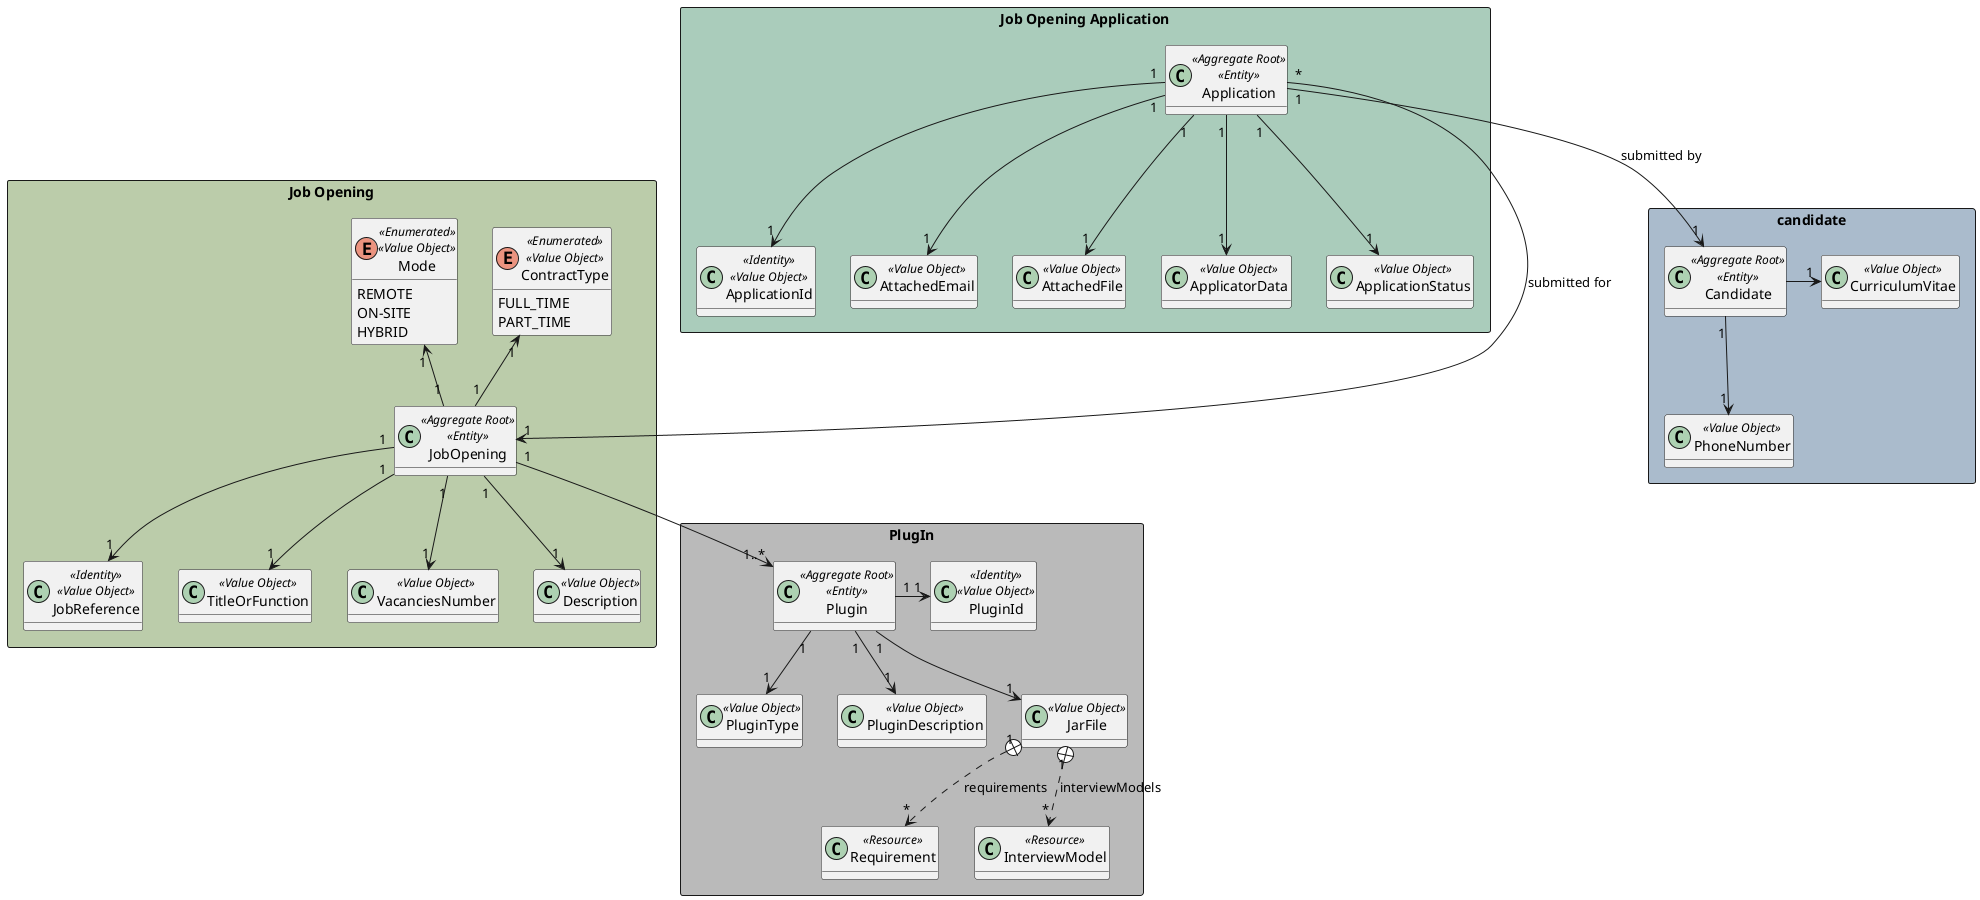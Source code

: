 @startuml
'https://plantuml.com/class-diagram

hide methods

rectangle "PlugIn" #bababa {
    class Plugin <<Aggregate Root>><<Entity>>{}
    class PluginType<<Value Object>>{}
    class PluginId<<Identity>><<Value Object>>{}
    class PluginDescription<<Value Object>>{}
    class JarFile<<Value Object>>{}
    class Requirement<<Resource>>{}
    class InterviewModel<<Resource>>{}
}



Plugin "1" --> "1" PluginType
Plugin "1" -right-> "1" PluginId
Plugin "1" --> "1" PluginDescription
Plugin "1" --> "1" JarFile

JarFile "1" +..> "*" InterviewModel : interviewModels
JarFile "1" +..> "*" Requirement : requirements

rectangle "Job Opening Application" #aaccbb {

    class Application<<Aggregate Root>><<Entity>>{}

    class ApplicationId<<Identity>><<Value Object>>{}

    class AttachedEmail<<Value Object>>{}

    class AttachedFile<<Value Object>>{}

    class ApplicatorData<<Value Object>>{}

    class ApplicationStatus<<Value Object>>{}

}

Application "1" --> "1" ApplicationId
Application "1" --> "1" AttachedEmail
Application "1" --> "1" AttachedFile
Application "1" --> "1" ApplicatorData
Application "1" --> "1" ApplicationStatus


rectangle "Job Opening" #bbccaa {

    class JobOpening<<Aggregate Root>><<Entity>>{}

    class JobReference<<Identity>><<Value Object>>{}

    class TitleOrFunction<<Value Object>>{}

    enum ContractType<<Enumerated>><<Value Object>>{
        FULL_TIME
        PART_TIME
    }

    enum Mode<<Enumerated>><<Value Object>>{
        REMOTE
        ON-SITE
        HYBRID
        }


    class VacanciesNumber<<Value Object>>{}

    class Description<<Value Object>>{}
'
'    class PhaseDates<<Entity>>{}
'    enum PhaseType<<Enumerated>><<Value Object>>{
'                APPLICATION
'                SCREENING
'                INTERVIEWS
'                ANALYSIS
'                RESULT
'            }
'     JobOpening "1" --> "0..1" PhaseDates
'     PhaseDates "1" --> "1" PhaseType
}

JobReference "1" <-up- "1" JobOpening
TitleOrFunction "1" <-up- "1" JobOpening
ContractType "1" <-- "1" JobOpening
Mode "1" <-- "1" JobOpening
Description "1" <-up- "1" JobOpening
VacanciesNumber "1" <-up- "1" JobOpening



rectangle candidate #aabbcc{
    class Candidate<<Aggregate Root>><<Entity>>{}
    class CurriculumVitae<<Value Object>>{}
    class PhoneNumber <<Value Object>>

}

Candidate "1" --> "1" PhoneNumber
Candidate -right-> "1" CurriculumVitae
Application "1" -down-> "1" Candidate : submitted by
Application "*" ---> "1" JobOpening : submitted for
JobOpening "1" --> "1..*" "Plugin"


@enduml